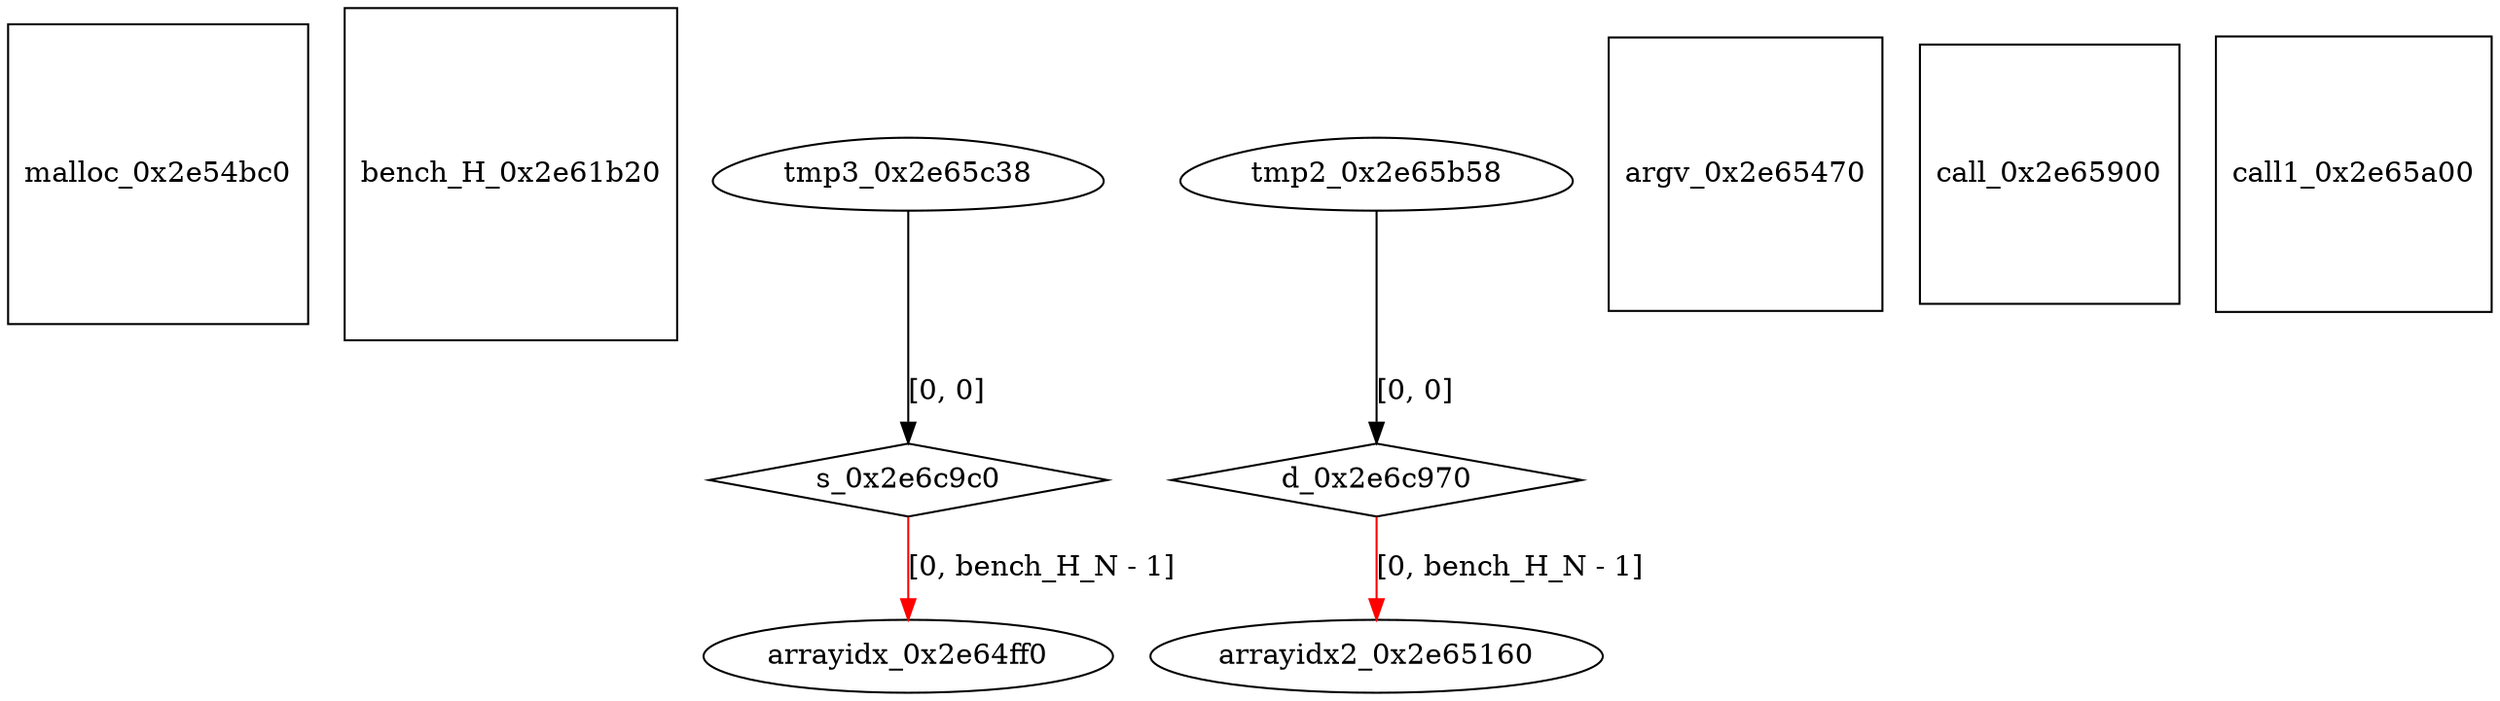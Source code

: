 digraph grafico {
"malloc_0x2e54bc0" [shape=square];
"bench_H_0x2e61b20" [shape=square];
"arrayidx_0x2e64ff0" [shape=ellipse];
"s_0x2e6c9c0" -> "arrayidx_0x2e64ff0" [label="[0, bench_H_N - 1]",color=red];
"arrayidx2_0x2e65160" [shape=ellipse];
"d_0x2e6c970" -> "arrayidx2_0x2e65160" [label="[0, bench_H_N - 1]",color=red];
"argv_0x2e65470" [shape=square];
"call_0x2e65900" [shape=square];
"call1_0x2e65a00" [shape=square];
"tmp2_0x2e65b58" [shape=egg];
"tmp3_0x2e65c38" [shape=egg];
"d_0x2e6c970" [shape=diamond];
"tmp2_0x2e65b58" -> "d_0x2e6c970" [label="[0, 0]"];
"s_0x2e6c9c0" [shape=diamond];
"tmp3_0x2e65c38" -> "s_0x2e6c9c0" [label="[0, 0]"];
}